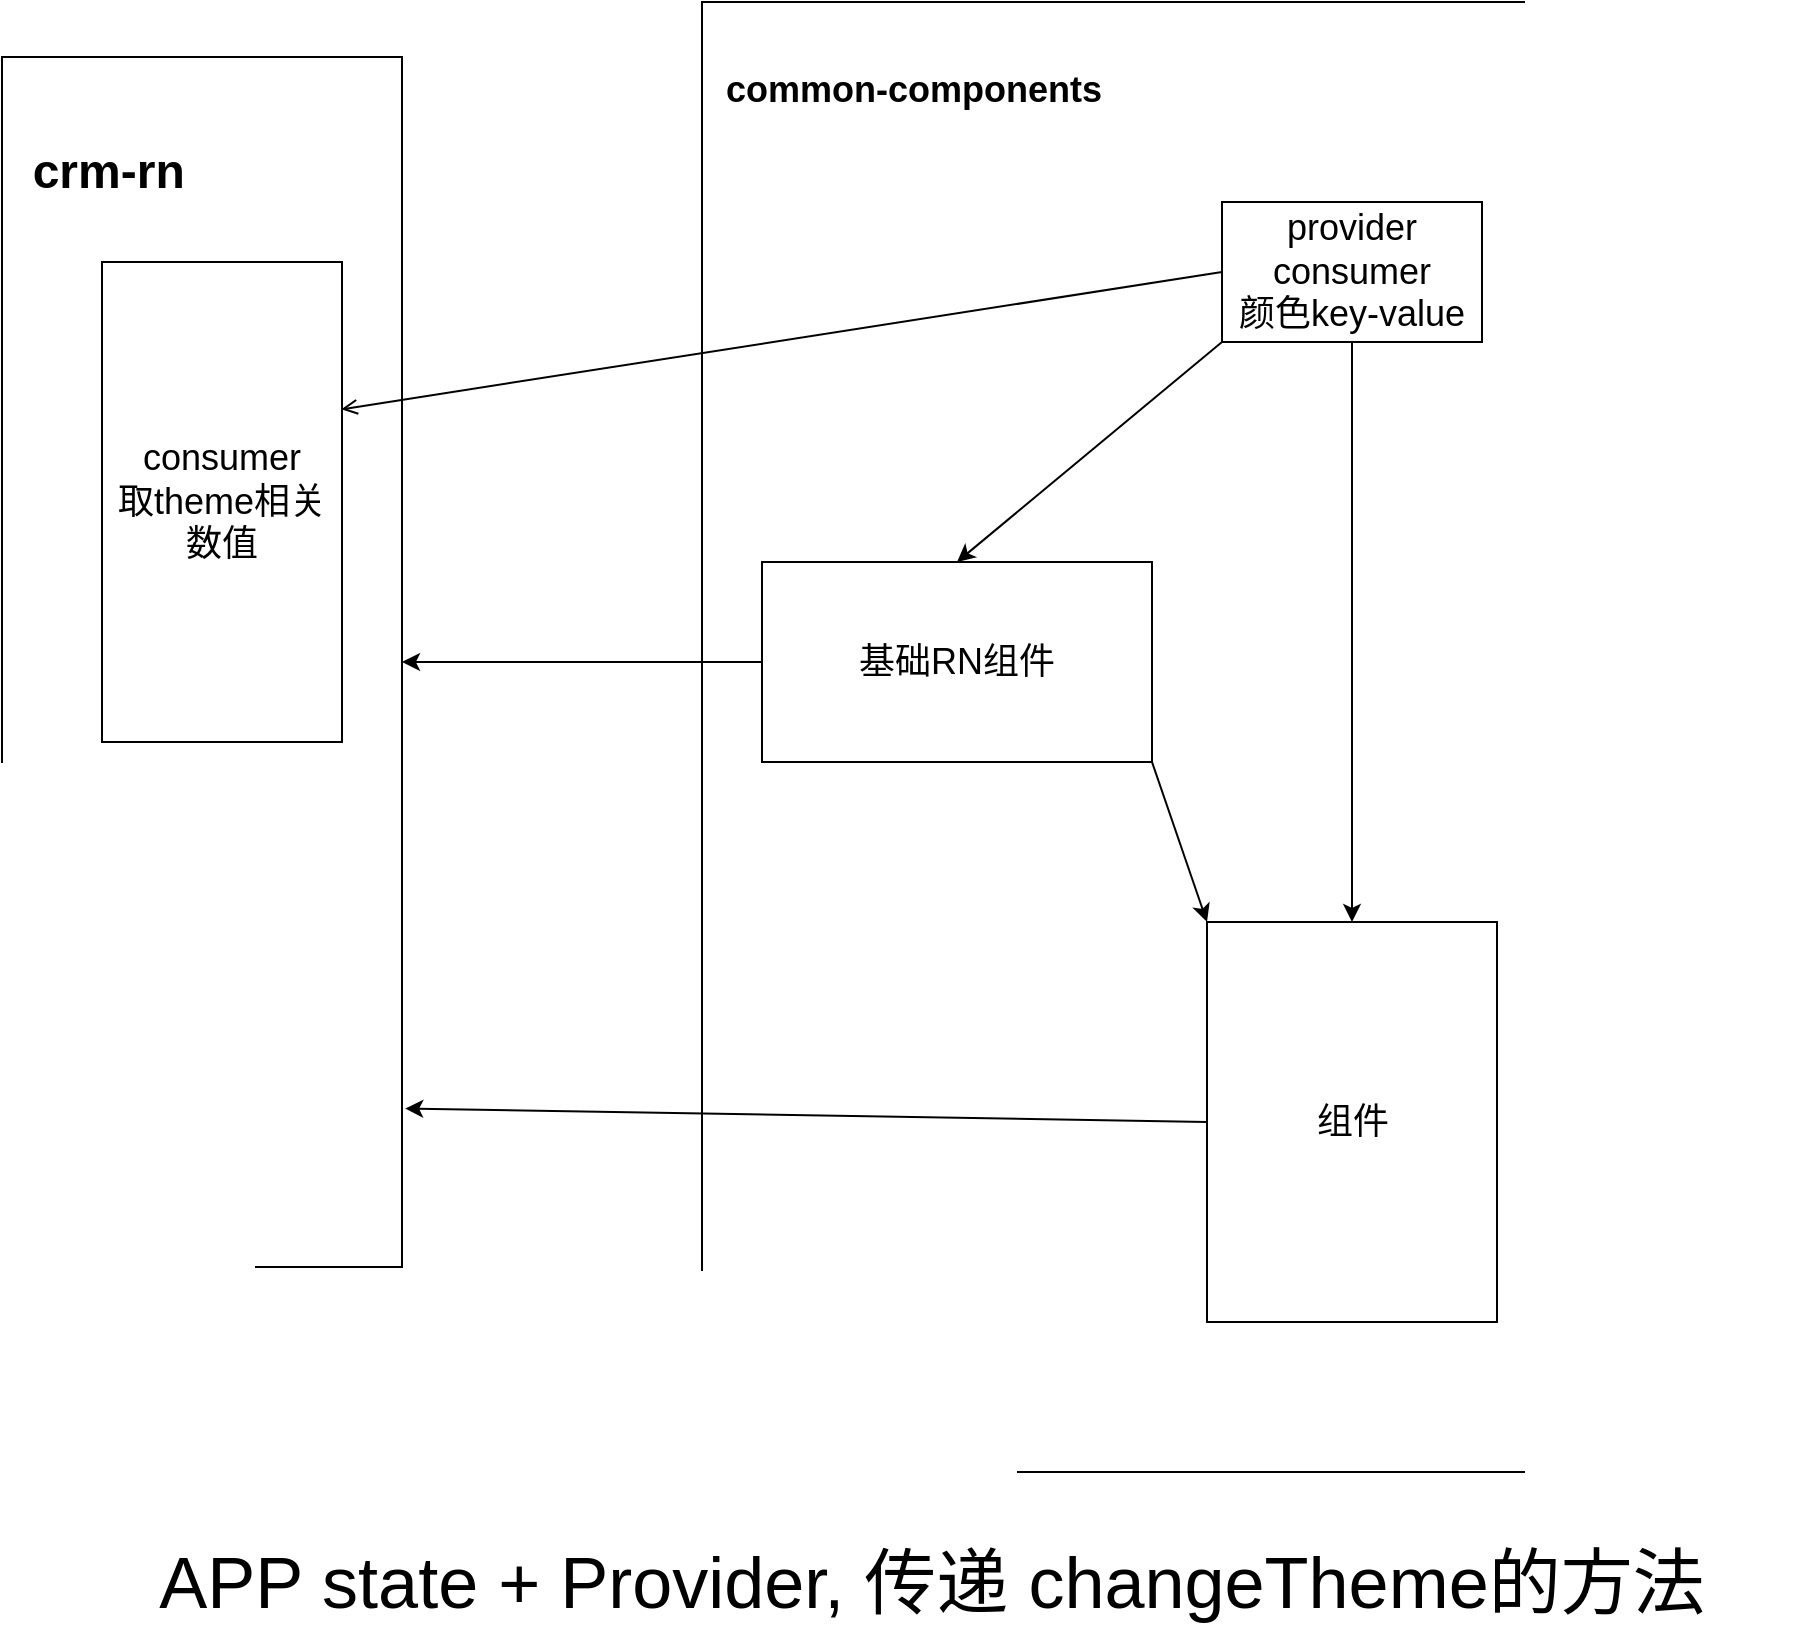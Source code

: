 <mxfile version="13.6.5" type="github">
  <diagram id="prtHgNgQTEPvFCAcTncT" name="Page-1">
    <mxGraphModel dx="1630" dy="1082" grid="1" gridSize="10" guides="1" tooltips="1" connect="1" arrows="1" fold="1" page="1" pageScale="1" pageWidth="827" pageHeight="1169" math="0" shadow="0">
      <root>
        <mxCell id="0" />
        <mxCell id="1" parent="0" />
        <mxCell id="0dNkAYRWwbL5-neP0y7Q-1" value="&lt;b style=&quot;font-size: 18px&quot;&gt;&amp;nbsp; common-components&lt;br&gt;&lt;br&gt;&lt;br&gt;&lt;br&gt;&lt;br&gt;&lt;br&gt;&lt;br&gt;&lt;br&gt;&lt;br&gt;&lt;br&gt;&lt;br&gt;&lt;br&gt;&lt;br&gt;&lt;br&gt;&lt;br&gt;&lt;br&gt;&lt;br&gt;&lt;br&gt;&lt;br&gt;&lt;br&gt;&lt;br&gt;&lt;br&gt;&lt;br&gt;&lt;br&gt;&lt;br&gt;&lt;br&gt;&lt;br&gt;&lt;br&gt;&lt;br&gt;&lt;br&gt;&lt;br&gt;&lt;/b&gt;" style="rounded=0;whiteSpace=wrap;html=1;align=left;" parent="1" vertex="1">
          <mxGeometry x="460" y="270" width="430" height="735" as="geometry" />
        </mxCell>
        <mxCell id="0dNkAYRWwbL5-neP0y7Q-2" style="rounded=0;orthogonalLoop=1;jettySize=auto;html=1;exitX=0;exitY=1;exitDx=0;exitDy=0;entryX=0.5;entryY=0;entryDx=0;entryDy=0;" parent="1" source="0dNkAYRWwbL5-neP0y7Q-3" target="0dNkAYRWwbL5-neP0y7Q-11" edge="1">
          <mxGeometry relative="1" as="geometry" />
        </mxCell>
        <mxCell id="0dNkAYRWwbL5-neP0y7Q-3" value="&lt;font style=&quot;font-size: 18px&quot;&gt;&lt;span&gt;provider&lt;/span&gt;&lt;br&gt;&lt;span&gt;consumer&lt;br&gt;&lt;/span&gt;颜色key-value&lt;/font&gt;&lt;span&gt;&lt;br&gt;&lt;/span&gt;" style="rounded=0;whiteSpace=wrap;html=1;" parent="1" vertex="1">
          <mxGeometry x="720" y="370" width="130" height="70" as="geometry" />
        </mxCell>
        <mxCell id="0dNkAYRWwbL5-neP0y7Q-4" value="&lt;font style=&quot;font-size: 24px&quot;&gt;&lt;b&gt;&amp;nbsp; crm-rn&lt;br&gt;&lt;br&gt;&lt;br&gt;&lt;br&gt;&lt;br&gt;&lt;br&gt;&lt;br&gt;&lt;br&gt;&lt;br&gt;&lt;br&gt;&lt;br&gt;&lt;br&gt;&lt;br&gt;&lt;br&gt;&lt;br&gt;&lt;br&gt;&lt;br&gt;&lt;br&gt;&lt;/b&gt;&lt;/font&gt;" style="rounded=0;whiteSpace=wrap;html=1;align=left;" parent="1" vertex="1">
          <mxGeometry x="110" y="297.5" width="200" height="605" as="geometry" />
        </mxCell>
        <mxCell id="0dNkAYRWwbL5-neP0y7Q-5" value="&lt;font style=&quot;font-size: 18px&quot;&gt;组件&lt;/font&gt;" style="rounded=0;whiteSpace=wrap;html=1;" parent="1" vertex="1">
          <mxGeometry x="712.5" y="730" width="145" height="200" as="geometry" />
        </mxCell>
        <mxCell id="0dNkAYRWwbL5-neP0y7Q-6" value="" style="endArrow=open;html=1;exitX=0;exitY=0.5;exitDx=0;exitDy=0;startArrow=none;startFill=0;endFill=0;entryX=0.997;entryY=0.307;entryDx=0;entryDy=0;entryPerimeter=0;" parent="1" source="0dNkAYRWwbL5-neP0y7Q-3" target="0dNkAYRWwbL5-neP0y7Q-8" edge="1">
          <mxGeometry width="50" height="50" relative="1" as="geometry">
            <mxPoint x="550" y="370" as="sourcePoint" />
            <mxPoint x="300" y="410" as="targetPoint" />
          </mxGeometry>
        </mxCell>
        <mxCell id="0dNkAYRWwbL5-neP0y7Q-7" value="" style="endArrow=classic;html=1;entryX=0.5;entryY=0;entryDx=0;entryDy=0;exitX=0.5;exitY=1;exitDx=0;exitDy=0;" parent="1" source="0dNkAYRWwbL5-neP0y7Q-3" target="0dNkAYRWwbL5-neP0y7Q-5" edge="1">
          <mxGeometry width="50" height="50" relative="1" as="geometry">
            <mxPoint x="390" y="440" as="sourcePoint" />
            <mxPoint x="440" y="390" as="targetPoint" />
          </mxGeometry>
        </mxCell>
        <mxCell id="0dNkAYRWwbL5-neP0y7Q-8" value="&lt;font style=&quot;font-size: 18px&quot;&gt;&lt;span&gt;consumer&lt;/span&gt;&lt;br&gt;&lt;span&gt;取theme相关数值&lt;/span&gt;&lt;/font&gt;" style="rounded=0;whiteSpace=wrap;html=1;" parent="1" vertex="1">
          <mxGeometry x="160" y="400" width="120" height="240" as="geometry" />
        </mxCell>
        <mxCell id="0dNkAYRWwbL5-neP0y7Q-9" style="edgeStyle=orthogonalEdgeStyle;rounded=0;orthogonalLoop=1;jettySize=auto;html=1;exitX=0;exitY=0.5;exitDx=0;exitDy=0;" parent="1" source="0dNkAYRWwbL5-neP0y7Q-11" target="0dNkAYRWwbL5-neP0y7Q-4" edge="1">
          <mxGeometry relative="1" as="geometry" />
        </mxCell>
        <mxCell id="0dNkAYRWwbL5-neP0y7Q-10" style="rounded=0;orthogonalLoop=1;jettySize=auto;html=1;exitX=1;exitY=1;exitDx=0;exitDy=0;entryX=0;entryY=0;entryDx=0;entryDy=0;" parent="1" source="0dNkAYRWwbL5-neP0y7Q-11" target="0dNkAYRWwbL5-neP0y7Q-5" edge="1">
          <mxGeometry relative="1" as="geometry" />
        </mxCell>
        <mxCell id="0dNkAYRWwbL5-neP0y7Q-11" value="&lt;font style=&quot;font-size: 18px&quot;&gt;基础RN组件&lt;/font&gt;" style="rounded=0;whiteSpace=wrap;html=1;fillColor=none;gradientColor=none;" parent="1" vertex="1">
          <mxGeometry x="490" y="550" width="195" height="100" as="geometry" />
        </mxCell>
        <mxCell id="0dNkAYRWwbL5-neP0y7Q-12" value="" style="endArrow=classic;html=1;exitX=0;exitY=0.5;exitDx=0;exitDy=0;entryX=1.008;entryY=0.869;entryDx=0;entryDy=0;entryPerimeter=0;" parent="1" source="0dNkAYRWwbL5-neP0y7Q-5" target="0dNkAYRWwbL5-neP0y7Q-4" edge="1">
          <mxGeometry width="50" height="50" relative="1" as="geometry">
            <mxPoint x="600" y="650" as="sourcePoint" />
            <mxPoint x="650" y="600" as="targetPoint" />
          </mxGeometry>
        </mxCell>
        <mxCell id="0dNkAYRWwbL5-neP0y7Q-13" value="&lt;font style=&quot;font-size: 36px&quot;&gt;APP state + Provider, 传递 changeTheme的方法&lt;/font&gt;" style="text;html=1;strokeColor=none;fillColor=none;align=center;verticalAlign=middle;whiteSpace=wrap;rounded=0;" parent="1" vertex="1">
          <mxGeometry x="140" y="1050" width="870" height="20" as="geometry" />
        </mxCell>
      </root>
    </mxGraphModel>
  </diagram>
</mxfile>
